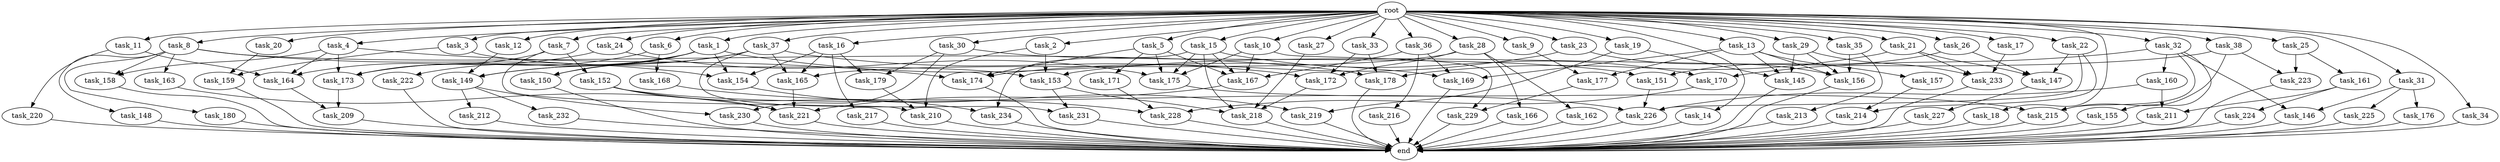 digraph G {
  root [size="0.000000"];
  task_1 [size="2.048000"];
  task_2 [size="2.048000"];
  task_3 [size="2.048000"];
  task_4 [size="2.048000"];
  task_5 [size="2.048000"];
  task_6 [size="2.048000"];
  task_7 [size="2.048000"];
  task_8 [size="2.048000"];
  task_9 [size="2.048000"];
  task_10 [size="2.048000"];
  task_11 [size="2.048000"];
  task_12 [size="2.048000"];
  task_13 [size="2.048000"];
  task_14 [size="2.048000"];
  task_15 [size="2.048000"];
  task_16 [size="2.048000"];
  task_17 [size="2.048000"];
  task_18 [size="2.048000"];
  task_19 [size="2.048000"];
  task_20 [size="2.048000"];
  task_21 [size="2.048000"];
  task_22 [size="2.048000"];
  task_23 [size="2.048000"];
  task_24 [size="2.048000"];
  task_25 [size="2.048000"];
  task_26 [size="2.048000"];
  task_27 [size="2.048000"];
  task_28 [size="2.048000"];
  task_29 [size="2.048000"];
  task_30 [size="2.048000"];
  task_31 [size="2.048000"];
  task_32 [size="2.048000"];
  task_33 [size="2.048000"];
  task_34 [size="2.048000"];
  task_35 [size="2.048000"];
  task_36 [size="2.048000"];
  task_37 [size="2.048000"];
  task_38 [size="2.048000"];
  task_145 [size="1821066133.504000"];
  task_146 [size="2147483648.000000"];
  task_147 [size="1529008357.376000"];
  task_148 [size="1717986918.400000"];
  task_149 [size="2628519985.152000"];
  task_150 [size="910533066.752000"];
  task_151 [size="893353197.568000"];
  task_152 [size="429496729.600000"];
  task_153 [size="1443109011.456000"];
  task_154 [size="2989297238.016000"];
  task_155 [size="429496729.600000"];
  task_156 [size="3006477107.200000"];
  task_157 [size="1391569403.904000"];
  task_158 [size="1992864825.344000"];
  task_159 [size="687194767.360000"];
  task_160 [size="429496729.600000"];
  task_161 [size="841813590.016000"];
  task_162 [size="274877906.944000"];
  task_163 [size="1717986918.400000"];
  task_164 [size="1271310319.616000"];
  task_165 [size="773094113.280000"];
  task_166 [size="274877906.944000"];
  task_167 [size="4501125726.208000"];
  task_168 [size="1717986918.400000"];
  task_169 [size="3075196583.936000"];
  task_170 [size="1271310319.616000"];
  task_171 [size="1717986918.400000"];
  task_172 [size="1735166787.584000"];
  task_173 [size="3264175144.960000"];
  task_174 [size="2611340115.968000"];
  task_175 [size="4501125726.208000"];
  task_176 [size="1717986918.400000"];
  task_177 [size="2783138807.808000"];
  task_178 [size="4209067950.080000"];
  task_179 [size="1047972020.224000"];
  task_180 [size="1717986918.400000"];
  task_209 [size="2559800508.416000"];
  task_210 [size="1803886264.320000"];
  task_211 [size="1546188226.560000"];
  task_212 [size="1391569403.904000"];
  task_213 [size="841813590.016000"];
  task_214 [size="996432412.672000"];
  task_215 [size="979252543.488000"];
  task_216 [size="841813590.016000"];
  task_217 [size="429496729.600000"];
  task_218 [size="2817498546.176000"];
  task_219 [size="893353197.568000"];
  task_220 [size="154618822.656000"];
  task_221 [size="3264175144.960000"];
  task_222 [size="841813590.016000"];
  task_223 [size="1116691496.960000"];
  task_224 [size="1391569403.904000"];
  task_225 [size="1717986918.400000"];
  task_226 [size="1477468749.824000"];
  task_227 [size="841813590.016000"];
  task_228 [size="1511828488.192000"];
  task_229 [size="1717986918.400000"];
  task_230 [size="2010044694.528000"];
  task_231 [size="498216206.336000"];
  task_232 [size="1391569403.904000"];
  task_233 [size="2972117368.832000"];
  task_234 [size="1941325217.792000"];
  end [size="0.000000"];

  root -> task_1 [size="1.000000"];
  root -> task_2 [size="1.000000"];
  root -> task_3 [size="1.000000"];
  root -> task_4 [size="1.000000"];
  root -> task_5 [size="1.000000"];
  root -> task_6 [size="1.000000"];
  root -> task_7 [size="1.000000"];
  root -> task_8 [size="1.000000"];
  root -> task_9 [size="1.000000"];
  root -> task_10 [size="1.000000"];
  root -> task_11 [size="1.000000"];
  root -> task_12 [size="1.000000"];
  root -> task_13 [size="1.000000"];
  root -> task_14 [size="1.000000"];
  root -> task_15 [size="1.000000"];
  root -> task_16 [size="1.000000"];
  root -> task_17 [size="1.000000"];
  root -> task_18 [size="1.000000"];
  root -> task_19 [size="1.000000"];
  root -> task_20 [size="1.000000"];
  root -> task_21 [size="1.000000"];
  root -> task_22 [size="1.000000"];
  root -> task_23 [size="1.000000"];
  root -> task_24 [size="1.000000"];
  root -> task_25 [size="1.000000"];
  root -> task_26 [size="1.000000"];
  root -> task_27 [size="1.000000"];
  root -> task_28 [size="1.000000"];
  root -> task_29 [size="1.000000"];
  root -> task_30 [size="1.000000"];
  root -> task_31 [size="1.000000"];
  root -> task_32 [size="1.000000"];
  root -> task_33 [size="1.000000"];
  root -> task_34 [size="1.000000"];
  root -> task_35 [size="1.000000"];
  root -> task_36 [size="1.000000"];
  root -> task_37 [size="1.000000"];
  root -> task_38 [size="1.000000"];
  task_1 -> task_149 [size="411041792.000000"];
  task_1 -> task_150 [size="411041792.000000"];
  task_1 -> task_154 [size="411041792.000000"];
  task_1 -> task_169 [size="411041792.000000"];
  task_1 -> task_173 [size="411041792.000000"];
  task_1 -> task_222 [size="411041792.000000"];
  task_2 -> task_153 [size="536870912.000000"];
  task_2 -> task_210 [size="536870912.000000"];
  task_3 -> task_153 [size="33554432.000000"];
  task_3 -> task_159 [size="33554432.000000"];
  task_4 -> task_158 [size="134217728.000000"];
  task_4 -> task_164 [size="134217728.000000"];
  task_4 -> task_173 [size="134217728.000000"];
  task_4 -> task_174 [size="134217728.000000"];
  task_5 -> task_167 [size="838860800.000000"];
  task_5 -> task_171 [size="838860800.000000"];
  task_5 -> task_174 [size="838860800.000000"];
  task_5 -> task_175 [size="838860800.000000"];
  task_6 -> task_168 [size="838860800.000000"];
  task_6 -> task_173 [size="838860800.000000"];
  task_7 -> task_152 [size="209715200.000000"];
  task_7 -> task_173 [size="209715200.000000"];
  task_7 -> task_210 [size="209715200.000000"];
  task_8 -> task_148 [size="838860800.000000"];
  task_8 -> task_154 [size="838860800.000000"];
  task_8 -> task_158 [size="838860800.000000"];
  task_8 -> task_163 [size="838860800.000000"];
  task_8 -> task_178 [size="838860800.000000"];
  task_8 -> task_180 [size="838860800.000000"];
  task_9 -> task_177 [size="679477248.000000"];
  task_10 -> task_167 [size="536870912.000000"];
  task_10 -> task_175 [size="536870912.000000"];
  task_10 -> task_229 [size="536870912.000000"];
  task_11 -> task_164 [size="75497472.000000"];
  task_11 -> task_220 [size="75497472.000000"];
  task_12 -> task_149 [size="838860800.000000"];
  task_13 -> task_145 [size="679477248.000000"];
  task_13 -> task_156 [size="679477248.000000"];
  task_13 -> task_157 [size="679477248.000000"];
  task_13 -> task_169 [size="679477248.000000"];
  task_13 -> task_177 [size="679477248.000000"];
  task_14 -> end [size="1.000000"];
  task_15 -> task_167 [size="411041792.000000"];
  task_15 -> task_170 [size="411041792.000000"];
  task_15 -> task_175 [size="411041792.000000"];
  task_15 -> task_218 [size="411041792.000000"];
  task_15 -> task_234 [size="411041792.000000"];
  task_16 -> task_154 [size="209715200.000000"];
  task_16 -> task_165 [size="209715200.000000"];
  task_16 -> task_179 [size="209715200.000000"];
  task_16 -> task_217 [size="209715200.000000"];
  task_17 -> task_233 [size="838860800.000000"];
  task_18 -> end [size="1.000000"];
  task_19 -> task_145 [size="134217728.000000"];
  task_19 -> task_219 [size="134217728.000000"];
  task_20 -> task_159 [size="301989888.000000"];
  task_21 -> task_147 [size="536870912.000000"];
  task_21 -> task_178 [size="536870912.000000"];
  task_21 -> task_233 [size="536870912.000000"];
  task_22 -> task_147 [size="75497472.000000"];
  task_22 -> task_214 [size="75497472.000000"];
  task_22 -> task_226 [size="75497472.000000"];
  task_23 -> task_156 [size="301989888.000000"];
  task_23 -> task_174 [size="301989888.000000"];
  task_24 -> task_164 [size="411041792.000000"];
  task_24 -> task_175 [size="411041792.000000"];
  task_25 -> task_161 [size="411041792.000000"];
  task_25 -> task_223 [size="411041792.000000"];
  task_26 -> task_147 [size="134217728.000000"];
  task_26 -> task_151 [size="134217728.000000"];
  task_27 -> task_218 [size="679477248.000000"];
  task_28 -> task_162 [size="134217728.000000"];
  task_28 -> task_165 [size="134217728.000000"];
  task_28 -> task_166 [size="134217728.000000"];
  task_28 -> task_172 [size="134217728.000000"];
  task_29 -> task_145 [size="75497472.000000"];
  task_29 -> task_156 [size="75497472.000000"];
  task_29 -> task_233 [size="75497472.000000"];
  task_30 -> task_151 [size="301989888.000000"];
  task_30 -> task_179 [size="301989888.000000"];
  task_30 -> task_230 [size="301989888.000000"];
  task_31 -> task_146 [size="838860800.000000"];
  task_31 -> task_176 [size="838860800.000000"];
  task_31 -> task_225 [size="838860800.000000"];
  task_32 -> task_146 [size="209715200.000000"];
  task_32 -> task_155 [size="209715200.000000"];
  task_32 -> task_160 [size="209715200.000000"];
  task_32 -> task_170 [size="209715200.000000"];
  task_32 -> task_215 [size="209715200.000000"];
  task_33 -> task_172 [size="679477248.000000"];
  task_33 -> task_178 [size="679477248.000000"];
  task_34 -> end [size="1.000000"];
  task_35 -> task_156 [size="411041792.000000"];
  task_35 -> task_213 [size="411041792.000000"];
  task_36 -> task_167 [size="411041792.000000"];
  task_36 -> task_169 [size="411041792.000000"];
  task_36 -> task_216 [size="411041792.000000"];
  task_37 -> task_149 [size="33554432.000000"];
  task_37 -> task_150 [size="33554432.000000"];
  task_37 -> task_165 [size="33554432.000000"];
  task_37 -> task_172 [size="33554432.000000"];
  task_37 -> task_231 [size="33554432.000000"];
  task_38 -> task_153 [size="134217728.000000"];
  task_38 -> task_215 [size="134217728.000000"];
  task_38 -> task_223 [size="134217728.000000"];
  task_145 -> end [size="1.000000"];
  task_146 -> end [size="1.000000"];
  task_147 -> task_227 [size="411041792.000000"];
  task_148 -> end [size="1.000000"];
  task_149 -> task_212 [size="679477248.000000"];
  task_149 -> task_230 [size="679477248.000000"];
  task_149 -> task_232 [size="679477248.000000"];
  task_150 -> end [size="1.000000"];
  task_151 -> task_226 [size="33554432.000000"];
  task_152 -> task_221 [size="536870912.000000"];
  task_152 -> task_226 [size="536870912.000000"];
  task_152 -> task_234 [size="536870912.000000"];
  task_153 -> task_218 [size="209715200.000000"];
  task_153 -> task_231 [size="209715200.000000"];
  task_154 -> task_219 [size="301989888.000000"];
  task_155 -> end [size="1.000000"];
  task_156 -> end [size="1.000000"];
  task_157 -> task_214 [size="411041792.000000"];
  task_158 -> end [size="1.000000"];
  task_159 -> end [size="1.000000"];
  task_160 -> task_211 [size="75497472.000000"];
  task_160 -> task_226 [size="75497472.000000"];
  task_161 -> task_211 [size="679477248.000000"];
  task_161 -> task_224 [size="679477248.000000"];
  task_162 -> end [size="1.000000"];
  task_163 -> task_221 [size="75497472.000000"];
  task_164 -> task_209 [size="838860800.000000"];
  task_165 -> task_221 [size="679477248.000000"];
  task_166 -> end [size="1.000000"];
  task_167 -> task_221 [size="301989888.000000"];
  task_168 -> task_228 [size="301989888.000000"];
  task_169 -> end [size="1.000000"];
  task_170 -> task_228 [size="301989888.000000"];
  task_171 -> task_228 [size="134217728.000000"];
  task_172 -> task_218 [size="75497472.000000"];
  task_173 -> task_209 [size="411041792.000000"];
  task_174 -> end [size="1.000000"];
  task_175 -> task_215 [size="134217728.000000"];
  task_176 -> end [size="1.000000"];
  task_177 -> task_229 [size="301989888.000000"];
  task_178 -> end [size="1.000000"];
  task_179 -> task_210 [size="134217728.000000"];
  task_180 -> end [size="1.000000"];
  task_209 -> end [size="1.000000"];
  task_210 -> end [size="1.000000"];
  task_211 -> end [size="1.000000"];
  task_212 -> end [size="1.000000"];
  task_213 -> end [size="1.000000"];
  task_214 -> end [size="1.000000"];
  task_215 -> end [size="1.000000"];
  task_216 -> end [size="1.000000"];
  task_217 -> end [size="1.000000"];
  task_218 -> end [size="1.000000"];
  task_219 -> end [size="1.000000"];
  task_220 -> end [size="1.000000"];
  task_221 -> end [size="1.000000"];
  task_222 -> end [size="1.000000"];
  task_223 -> end [size="1.000000"];
  task_224 -> end [size="1.000000"];
  task_225 -> end [size="1.000000"];
  task_226 -> end [size="1.000000"];
  task_227 -> end [size="1.000000"];
  task_228 -> end [size="1.000000"];
  task_229 -> end [size="1.000000"];
  task_230 -> end [size="1.000000"];
  task_231 -> end [size="1.000000"];
  task_232 -> end [size="1.000000"];
  task_233 -> end [size="1.000000"];
  task_234 -> end [size="1.000000"];
}
